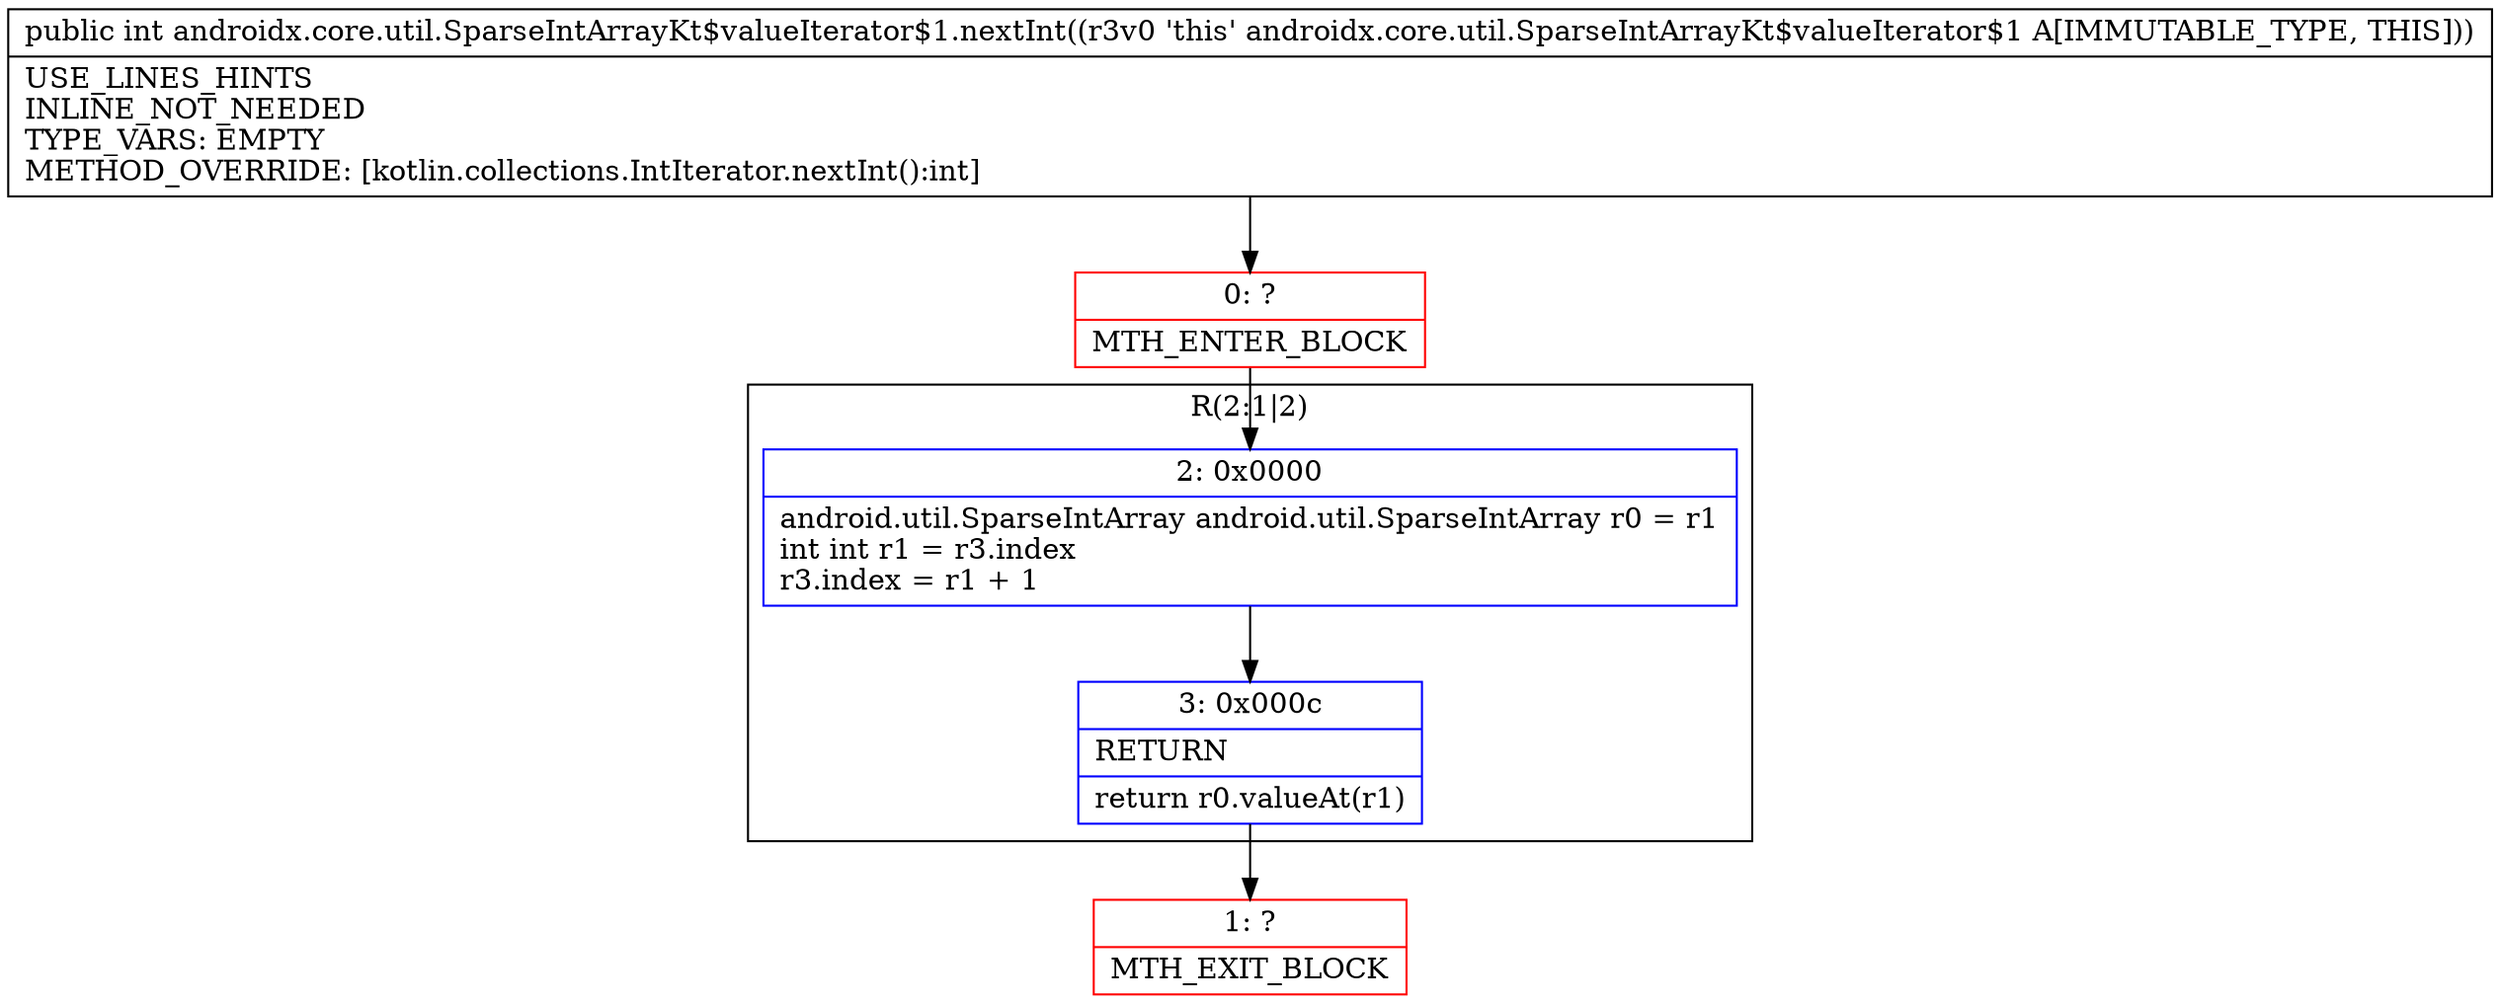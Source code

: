 digraph "CFG forandroidx.core.util.SparseIntArrayKt$valueIterator$1.nextInt()I" {
subgraph cluster_Region_306073511 {
label = "R(2:1|2)";
node [shape=record,color=blue];
Node_2 [shape=record,label="{2\:\ 0x0000|android.util.SparseIntArray android.util.SparseIntArray r0 = r1\lint int r1 = r3.index\lr3.index = r1 + 1\l}"];
Node_3 [shape=record,label="{3\:\ 0x000c|RETURN\l|return r0.valueAt(r1)\l}"];
}
Node_0 [shape=record,color=red,label="{0\:\ ?|MTH_ENTER_BLOCK\l}"];
Node_1 [shape=record,color=red,label="{1\:\ ?|MTH_EXIT_BLOCK\l}"];
MethodNode[shape=record,label="{public int androidx.core.util.SparseIntArrayKt$valueIterator$1.nextInt((r3v0 'this' androidx.core.util.SparseIntArrayKt$valueIterator$1 A[IMMUTABLE_TYPE, THIS]))  | USE_LINES_HINTS\lINLINE_NOT_NEEDED\lTYPE_VARS: EMPTY\lMETHOD_OVERRIDE: [kotlin.collections.IntIterator.nextInt():int]\l}"];
MethodNode -> Node_0;Node_2 -> Node_3;
Node_3 -> Node_1;
Node_0 -> Node_2;
}

